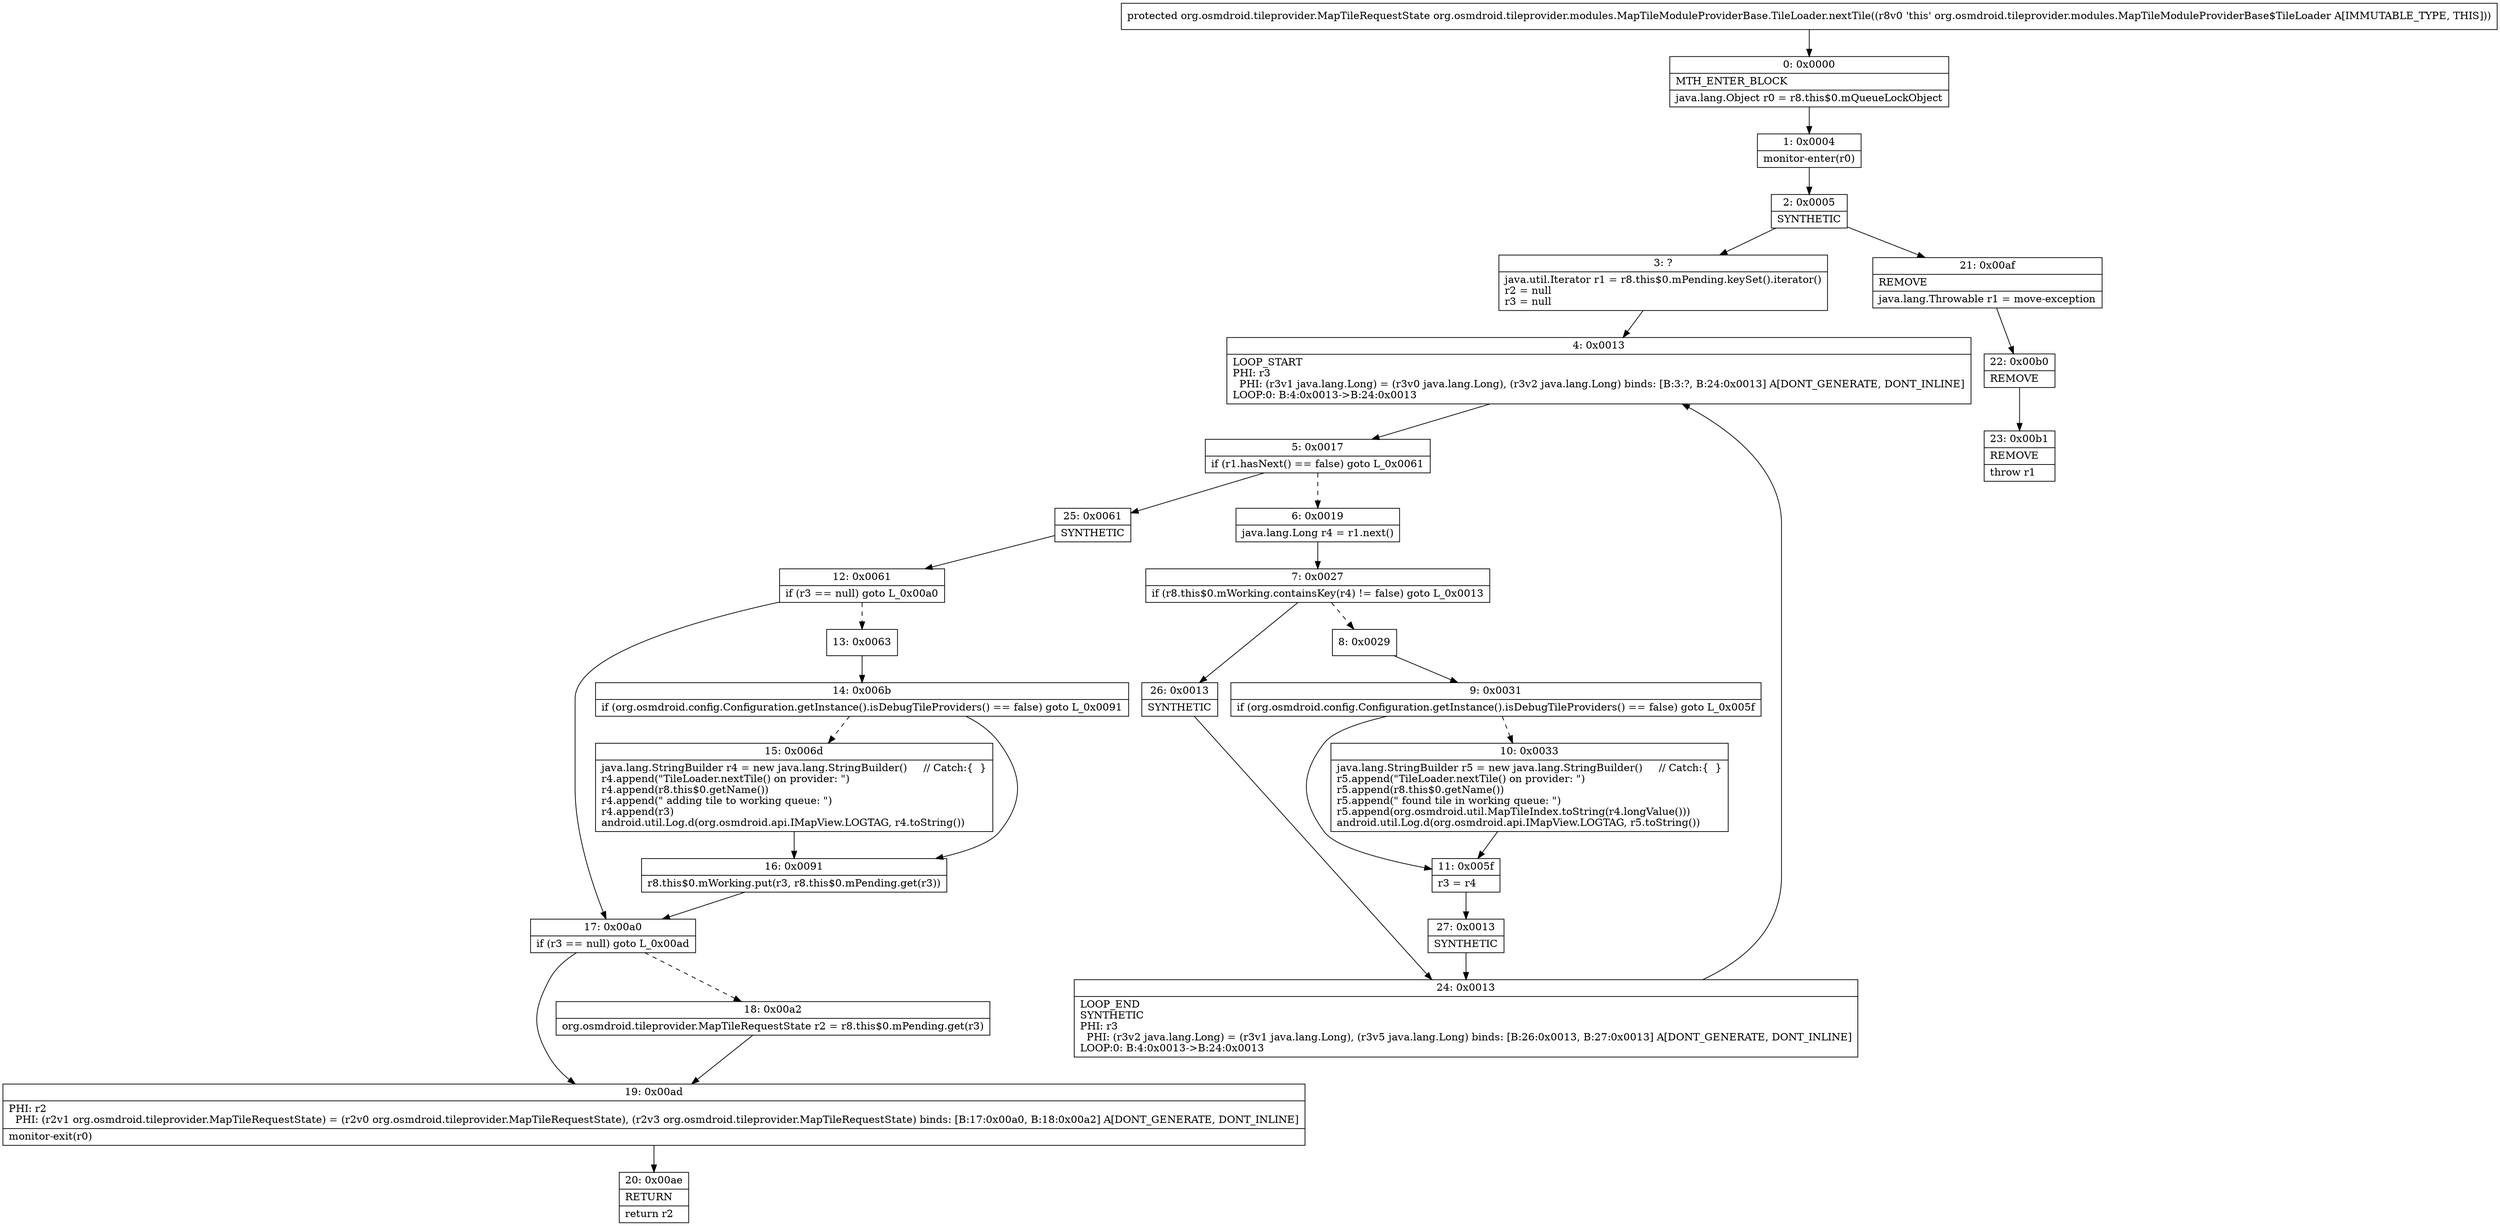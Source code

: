 digraph "CFG fororg.osmdroid.tileprovider.modules.MapTileModuleProviderBase.TileLoader.nextTile()Lorg\/osmdroid\/tileprovider\/MapTileRequestState;" {
Node_0 [shape=record,label="{0\:\ 0x0000|MTH_ENTER_BLOCK\l|java.lang.Object r0 = r8.this$0.mQueueLockObject\l}"];
Node_1 [shape=record,label="{1\:\ 0x0004|monitor\-enter(r0)\l}"];
Node_2 [shape=record,label="{2\:\ 0x0005|SYNTHETIC\l}"];
Node_3 [shape=record,label="{3\:\ ?|java.util.Iterator r1 = r8.this$0.mPending.keySet().iterator()\lr2 = null\lr3 = null\l}"];
Node_4 [shape=record,label="{4\:\ 0x0013|LOOP_START\lPHI: r3 \l  PHI: (r3v1 java.lang.Long) = (r3v0 java.lang.Long), (r3v2 java.lang.Long) binds: [B:3:?, B:24:0x0013] A[DONT_GENERATE, DONT_INLINE]\lLOOP:0: B:4:0x0013\-\>B:24:0x0013\l}"];
Node_5 [shape=record,label="{5\:\ 0x0017|if (r1.hasNext() == false) goto L_0x0061\l}"];
Node_6 [shape=record,label="{6\:\ 0x0019|java.lang.Long r4 = r1.next()\l}"];
Node_7 [shape=record,label="{7\:\ 0x0027|if (r8.this$0.mWorking.containsKey(r4) != false) goto L_0x0013\l}"];
Node_8 [shape=record,label="{8\:\ 0x0029}"];
Node_9 [shape=record,label="{9\:\ 0x0031|if (org.osmdroid.config.Configuration.getInstance().isDebugTileProviders() == false) goto L_0x005f\l}"];
Node_10 [shape=record,label="{10\:\ 0x0033|java.lang.StringBuilder r5 = new java.lang.StringBuilder()     \/\/ Catch:\{  \}\lr5.append(\"TileLoader.nextTile() on provider: \")\lr5.append(r8.this$0.getName())\lr5.append(\" found tile in working queue: \")\lr5.append(org.osmdroid.util.MapTileIndex.toString(r4.longValue()))\landroid.util.Log.d(org.osmdroid.api.IMapView.LOGTAG, r5.toString())\l}"];
Node_11 [shape=record,label="{11\:\ 0x005f|r3 = r4\l}"];
Node_12 [shape=record,label="{12\:\ 0x0061|if (r3 == null) goto L_0x00a0\l}"];
Node_13 [shape=record,label="{13\:\ 0x0063}"];
Node_14 [shape=record,label="{14\:\ 0x006b|if (org.osmdroid.config.Configuration.getInstance().isDebugTileProviders() == false) goto L_0x0091\l}"];
Node_15 [shape=record,label="{15\:\ 0x006d|java.lang.StringBuilder r4 = new java.lang.StringBuilder()     \/\/ Catch:\{  \}\lr4.append(\"TileLoader.nextTile() on provider: \")\lr4.append(r8.this$0.getName())\lr4.append(\" adding tile to working queue: \")\lr4.append(r3)\landroid.util.Log.d(org.osmdroid.api.IMapView.LOGTAG, r4.toString())\l}"];
Node_16 [shape=record,label="{16\:\ 0x0091|r8.this$0.mWorking.put(r3, r8.this$0.mPending.get(r3))\l}"];
Node_17 [shape=record,label="{17\:\ 0x00a0|if (r3 == null) goto L_0x00ad\l}"];
Node_18 [shape=record,label="{18\:\ 0x00a2|org.osmdroid.tileprovider.MapTileRequestState r2 = r8.this$0.mPending.get(r3)\l}"];
Node_19 [shape=record,label="{19\:\ 0x00ad|PHI: r2 \l  PHI: (r2v1 org.osmdroid.tileprovider.MapTileRequestState) = (r2v0 org.osmdroid.tileprovider.MapTileRequestState), (r2v3 org.osmdroid.tileprovider.MapTileRequestState) binds: [B:17:0x00a0, B:18:0x00a2] A[DONT_GENERATE, DONT_INLINE]\l|monitor\-exit(r0)\l}"];
Node_20 [shape=record,label="{20\:\ 0x00ae|RETURN\l|return r2\l}"];
Node_21 [shape=record,label="{21\:\ 0x00af|REMOVE\l|java.lang.Throwable r1 = move\-exception\l}"];
Node_22 [shape=record,label="{22\:\ 0x00b0|REMOVE\l}"];
Node_23 [shape=record,label="{23\:\ 0x00b1|REMOVE\l|throw r1\l}"];
Node_24 [shape=record,label="{24\:\ 0x0013|LOOP_END\lSYNTHETIC\lPHI: r3 \l  PHI: (r3v2 java.lang.Long) = (r3v1 java.lang.Long), (r3v5 java.lang.Long) binds: [B:26:0x0013, B:27:0x0013] A[DONT_GENERATE, DONT_INLINE]\lLOOP:0: B:4:0x0013\-\>B:24:0x0013\l}"];
Node_25 [shape=record,label="{25\:\ 0x0061|SYNTHETIC\l}"];
Node_26 [shape=record,label="{26\:\ 0x0013|SYNTHETIC\l}"];
Node_27 [shape=record,label="{27\:\ 0x0013|SYNTHETIC\l}"];
MethodNode[shape=record,label="{protected org.osmdroid.tileprovider.MapTileRequestState org.osmdroid.tileprovider.modules.MapTileModuleProviderBase.TileLoader.nextTile((r8v0 'this' org.osmdroid.tileprovider.modules.MapTileModuleProviderBase$TileLoader A[IMMUTABLE_TYPE, THIS])) }"];
MethodNode -> Node_0;
Node_0 -> Node_1;
Node_1 -> Node_2;
Node_2 -> Node_3;
Node_2 -> Node_21;
Node_3 -> Node_4;
Node_4 -> Node_5;
Node_5 -> Node_6[style=dashed];
Node_5 -> Node_25;
Node_6 -> Node_7;
Node_7 -> Node_8[style=dashed];
Node_7 -> Node_26;
Node_8 -> Node_9;
Node_9 -> Node_10[style=dashed];
Node_9 -> Node_11;
Node_10 -> Node_11;
Node_11 -> Node_27;
Node_12 -> Node_13[style=dashed];
Node_12 -> Node_17;
Node_13 -> Node_14;
Node_14 -> Node_15[style=dashed];
Node_14 -> Node_16;
Node_15 -> Node_16;
Node_16 -> Node_17;
Node_17 -> Node_18[style=dashed];
Node_17 -> Node_19;
Node_18 -> Node_19;
Node_19 -> Node_20;
Node_21 -> Node_22;
Node_22 -> Node_23;
Node_24 -> Node_4;
Node_25 -> Node_12;
Node_26 -> Node_24;
Node_27 -> Node_24;
}

